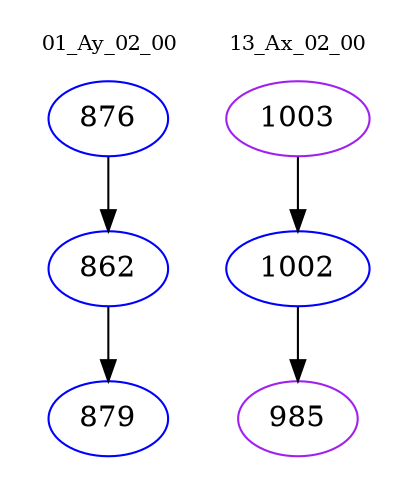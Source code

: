 digraph{
subgraph cluster_0 {
color = white
label = "01_Ay_02_00";
fontsize=10;
T0_876 [label="876", color="blue"]
T0_876 -> T0_862 [color="black"]
T0_862 [label="862", color="blue"]
T0_862 -> T0_879 [color="black"]
T0_879 [label="879", color="blue"]
}
subgraph cluster_1 {
color = white
label = "13_Ax_02_00";
fontsize=10;
T1_1003 [label="1003", color="purple"]
T1_1003 -> T1_1002 [color="black"]
T1_1002 [label="1002", color="blue"]
T1_1002 -> T1_985 [color="black"]
T1_985 [label="985", color="purple"]
}
}
